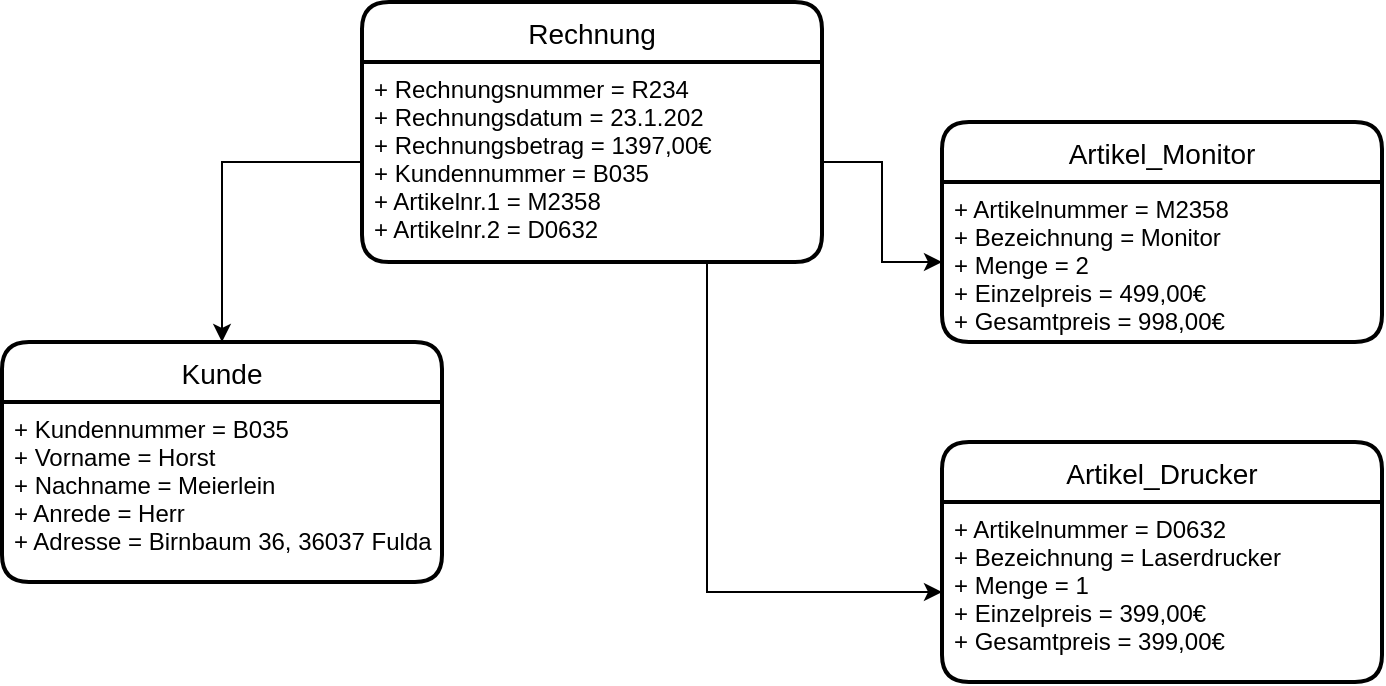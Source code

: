 <mxfile version="20.4.0" type="github">
  <diagram id="R2lEEEUBdFMjLlhIrx00" name="Page-1">
    <mxGraphModel dx="781" dy="514" grid="1" gridSize="10" guides="1" tooltips="1" connect="1" arrows="1" fold="1" page="1" pageScale="1" pageWidth="850" pageHeight="1100" math="0" shadow="0" extFonts="Permanent Marker^https://fonts.googleapis.com/css?family=Permanent+Marker">
      <root>
        <mxCell id="0" />
        <mxCell id="1" parent="0" />
        <mxCell id="WEr4UYX_Vg0DH8XuiFZU-1" value="Kunde" style="swimlane;childLayout=stackLayout;horizontal=1;startSize=30;horizontalStack=0;rounded=1;fontSize=14;fontStyle=0;strokeWidth=2;resizeParent=0;resizeLast=1;shadow=0;dashed=0;align=center;" parent="1" vertex="1">
          <mxGeometry x="70" y="200" width="220" height="120" as="geometry" />
        </mxCell>
        <mxCell id="WEr4UYX_Vg0DH8XuiFZU-2" value="+ Kundennummer = B035&#xa;+ Vorname = Horst&#xa;+ Nachname = Meierlein&#xa;+ Anrede = Herr&#xa;+ Adresse = Birnbaum 36, 36037 Fulda" style="align=left;strokeColor=none;fillColor=none;spacingLeft=4;fontSize=12;verticalAlign=top;resizable=0;rotatable=0;part=1;" parent="WEr4UYX_Vg0DH8XuiFZU-1" vertex="1">
          <mxGeometry y="30" width="220" height="90" as="geometry" />
        </mxCell>
        <mxCell id="2QhmVDywUpOf3MOXLTXB-1" value="Artikel_Monitor" style="swimlane;childLayout=stackLayout;horizontal=1;startSize=30;horizontalStack=0;rounded=1;fontSize=14;fontStyle=0;strokeWidth=2;resizeParent=0;resizeLast=1;shadow=0;dashed=0;align=center;" vertex="1" parent="1">
          <mxGeometry x="540" y="90" width="220" height="110" as="geometry" />
        </mxCell>
        <mxCell id="2QhmVDywUpOf3MOXLTXB-2" value="+ Artikelnummer = M2358&#xa;+ Bezeichnung = Monitor&#xa;+ Menge = 2&#xa;+ Einzelpreis = 499,00€&#xa;+ Gesamtpreis = 998,00€" style="align=left;strokeColor=none;fillColor=none;spacingLeft=4;fontSize=12;verticalAlign=top;resizable=0;rotatable=0;part=1;" vertex="1" parent="2QhmVDywUpOf3MOXLTXB-1">
          <mxGeometry y="30" width="220" height="80" as="geometry" />
        </mxCell>
        <mxCell id="2QhmVDywUpOf3MOXLTXB-3" value="Artikel_Drucker" style="swimlane;childLayout=stackLayout;horizontal=1;startSize=30;horizontalStack=0;rounded=1;fontSize=14;fontStyle=0;strokeWidth=2;resizeParent=0;resizeLast=1;shadow=0;dashed=0;align=center;" vertex="1" parent="1">
          <mxGeometry x="540" y="250" width="220" height="120" as="geometry" />
        </mxCell>
        <mxCell id="2QhmVDywUpOf3MOXLTXB-4" value="+ Artikelnummer = D0632&#xa;+ Bezeichnung = Laserdrucker&#xa;+ Menge = 1&#xa;+ Einzelpreis = 399,00€&#xa;+ Gesamtpreis = 399,00€ " style="align=left;strokeColor=none;fillColor=none;spacingLeft=4;fontSize=12;verticalAlign=top;resizable=0;rotatable=0;part=1;" vertex="1" parent="2QhmVDywUpOf3MOXLTXB-3">
          <mxGeometry y="30" width="220" height="90" as="geometry" />
        </mxCell>
        <mxCell id="2QhmVDywUpOf3MOXLTXB-5" value="Rechnung" style="swimlane;childLayout=stackLayout;horizontal=1;startSize=30;horizontalStack=0;rounded=1;fontSize=14;fontStyle=0;strokeWidth=2;resizeParent=0;resizeLast=1;shadow=0;dashed=0;align=center;" vertex="1" parent="1">
          <mxGeometry x="250" y="30" width="230" height="130" as="geometry" />
        </mxCell>
        <mxCell id="2QhmVDywUpOf3MOXLTXB-6" value="+ Rechnungsnummer = R234&#xa;+ Rechnungsdatum = 23.1.202&#xa;+ Rechnungsbetrag = 1397,00€&#xa;+ Kundennummer = B035&#xa;+ Artikelnr.1 = M2358&#xa;+ Artikelnr.2 = D0632" style="align=left;strokeColor=none;fillColor=none;spacingLeft=4;fontSize=12;verticalAlign=top;resizable=0;rotatable=0;part=1;" vertex="1" parent="2QhmVDywUpOf3MOXLTXB-5">
          <mxGeometry y="30" width="230" height="100" as="geometry" />
        </mxCell>
        <mxCell id="2QhmVDywUpOf3MOXLTXB-7" style="edgeStyle=orthogonalEdgeStyle;rounded=0;orthogonalLoop=1;jettySize=auto;html=1;exitX=1;exitY=0.5;exitDx=0;exitDy=0;entryX=0;entryY=0.5;entryDx=0;entryDy=0;" edge="1" parent="1" source="2QhmVDywUpOf3MOXLTXB-6" target="2QhmVDywUpOf3MOXLTXB-2">
          <mxGeometry relative="1" as="geometry" />
        </mxCell>
        <mxCell id="2QhmVDywUpOf3MOXLTXB-8" style="edgeStyle=orthogonalEdgeStyle;rounded=0;orthogonalLoop=1;jettySize=auto;html=1;exitX=0.75;exitY=1;exitDx=0;exitDy=0;entryX=0;entryY=0.5;entryDx=0;entryDy=0;" edge="1" parent="1" source="2QhmVDywUpOf3MOXLTXB-6" target="2QhmVDywUpOf3MOXLTXB-4">
          <mxGeometry relative="1" as="geometry" />
        </mxCell>
        <mxCell id="2QhmVDywUpOf3MOXLTXB-9" style="edgeStyle=orthogonalEdgeStyle;rounded=0;orthogonalLoop=1;jettySize=auto;html=1;exitX=0;exitY=0.5;exitDx=0;exitDy=0;" edge="1" parent="1" source="2QhmVDywUpOf3MOXLTXB-6" target="WEr4UYX_Vg0DH8XuiFZU-1">
          <mxGeometry relative="1" as="geometry" />
        </mxCell>
      </root>
    </mxGraphModel>
  </diagram>
</mxfile>
